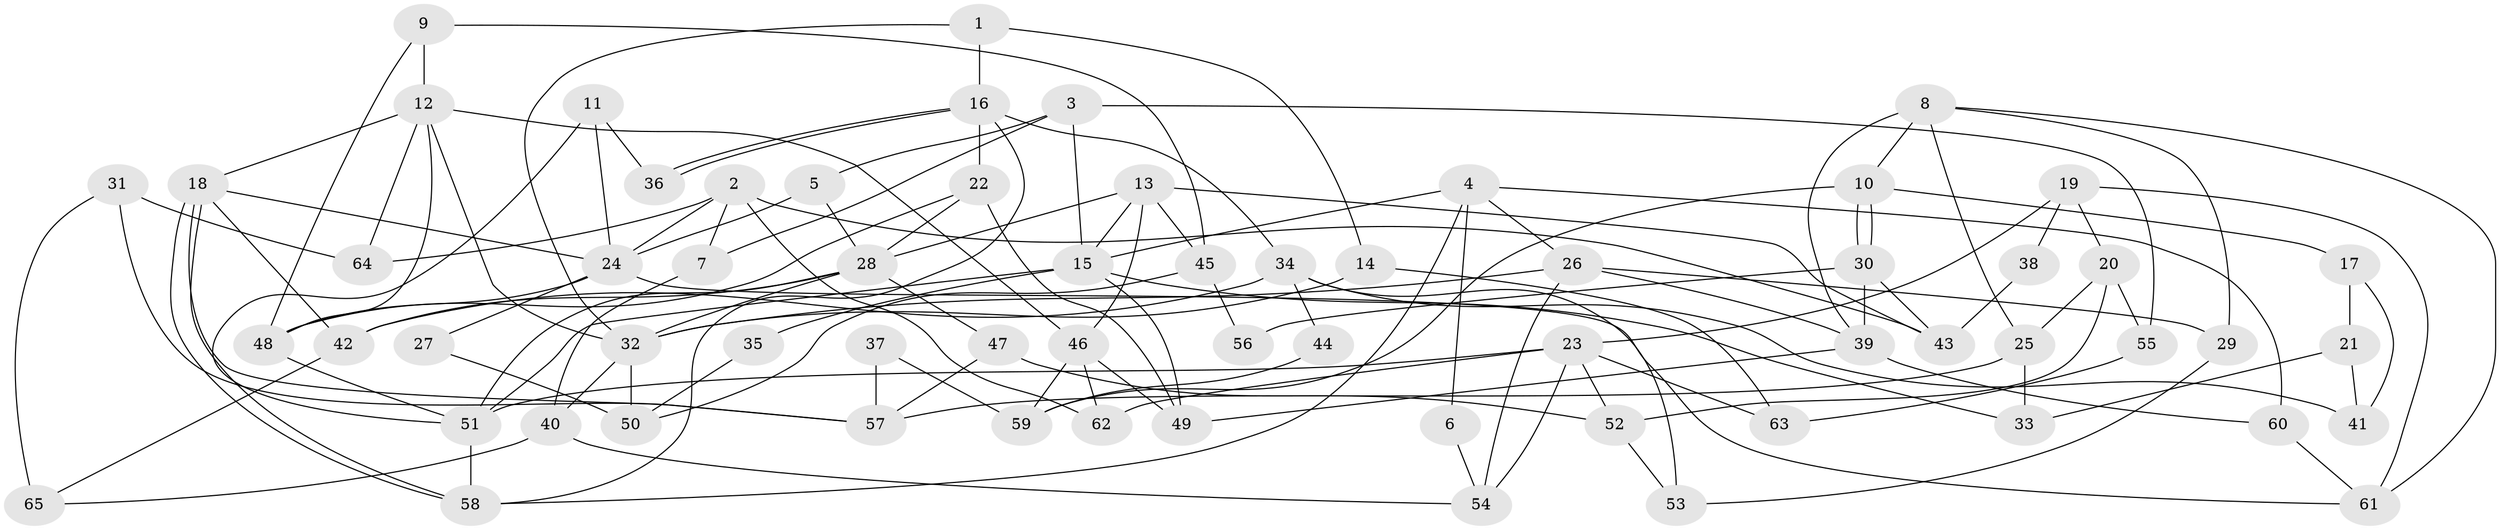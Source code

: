 // coarse degree distribution, {5: 0.21875, 3: 0.1875, 2: 0.1875, 6: 0.0625, 1: 0.03125, 7: 0.0625, 4: 0.15625, 15: 0.03125, 8: 0.03125, 9: 0.03125}
// Generated by graph-tools (version 1.1) at 2025/52/03/04/25 21:52:17]
// undirected, 65 vertices, 130 edges
graph export_dot {
graph [start="1"]
  node [color=gray90,style=filled];
  1;
  2;
  3;
  4;
  5;
  6;
  7;
  8;
  9;
  10;
  11;
  12;
  13;
  14;
  15;
  16;
  17;
  18;
  19;
  20;
  21;
  22;
  23;
  24;
  25;
  26;
  27;
  28;
  29;
  30;
  31;
  32;
  33;
  34;
  35;
  36;
  37;
  38;
  39;
  40;
  41;
  42;
  43;
  44;
  45;
  46;
  47;
  48;
  49;
  50;
  51;
  52;
  53;
  54;
  55;
  56;
  57;
  58;
  59;
  60;
  61;
  62;
  63;
  64;
  65;
  1 -- 32;
  1 -- 16;
  1 -- 14;
  2 -- 24;
  2 -- 7;
  2 -- 43;
  2 -- 62;
  2 -- 64;
  3 -- 5;
  3 -- 15;
  3 -- 7;
  3 -- 55;
  4 -- 58;
  4 -- 26;
  4 -- 6;
  4 -- 15;
  4 -- 60;
  5 -- 24;
  5 -- 28;
  6 -- 54;
  7 -- 40;
  8 -- 29;
  8 -- 39;
  8 -- 10;
  8 -- 25;
  8 -- 61;
  9 -- 48;
  9 -- 12;
  9 -- 45;
  10 -- 30;
  10 -- 30;
  10 -- 17;
  10 -- 59;
  11 -- 51;
  11 -- 24;
  11 -- 36;
  12 -- 18;
  12 -- 64;
  12 -- 32;
  12 -- 46;
  12 -- 48;
  13 -- 15;
  13 -- 28;
  13 -- 43;
  13 -- 45;
  13 -- 46;
  14 -- 32;
  14 -- 63;
  15 -- 51;
  15 -- 33;
  15 -- 35;
  15 -- 49;
  16 -- 36;
  16 -- 36;
  16 -- 58;
  16 -- 22;
  16 -- 34;
  17 -- 21;
  17 -- 41;
  18 -- 24;
  18 -- 58;
  18 -- 58;
  18 -- 42;
  18 -- 57;
  19 -- 61;
  19 -- 20;
  19 -- 23;
  19 -- 38;
  20 -- 52;
  20 -- 55;
  20 -- 25;
  21 -- 33;
  21 -- 41;
  22 -- 49;
  22 -- 28;
  22 -- 48;
  23 -- 62;
  23 -- 51;
  23 -- 52;
  23 -- 54;
  23 -- 63;
  24 -- 48;
  24 -- 61;
  24 -- 27;
  25 -- 33;
  25 -- 57;
  26 -- 32;
  26 -- 39;
  26 -- 29;
  26 -- 54;
  27 -- 50;
  28 -- 51;
  28 -- 32;
  28 -- 42;
  28 -- 47;
  29 -- 53;
  30 -- 43;
  30 -- 39;
  30 -- 56;
  31 -- 57;
  31 -- 65;
  31 -- 64;
  32 -- 40;
  32 -- 50;
  34 -- 42;
  34 -- 41;
  34 -- 44;
  34 -- 53;
  35 -- 50;
  37 -- 59;
  37 -- 57;
  38 -- 43;
  39 -- 49;
  39 -- 60;
  40 -- 54;
  40 -- 65;
  42 -- 65;
  44 -- 59;
  45 -- 50;
  45 -- 56;
  46 -- 49;
  46 -- 59;
  46 -- 62;
  47 -- 57;
  47 -- 52;
  48 -- 51;
  51 -- 58;
  52 -- 53;
  55 -- 63;
  60 -- 61;
}
